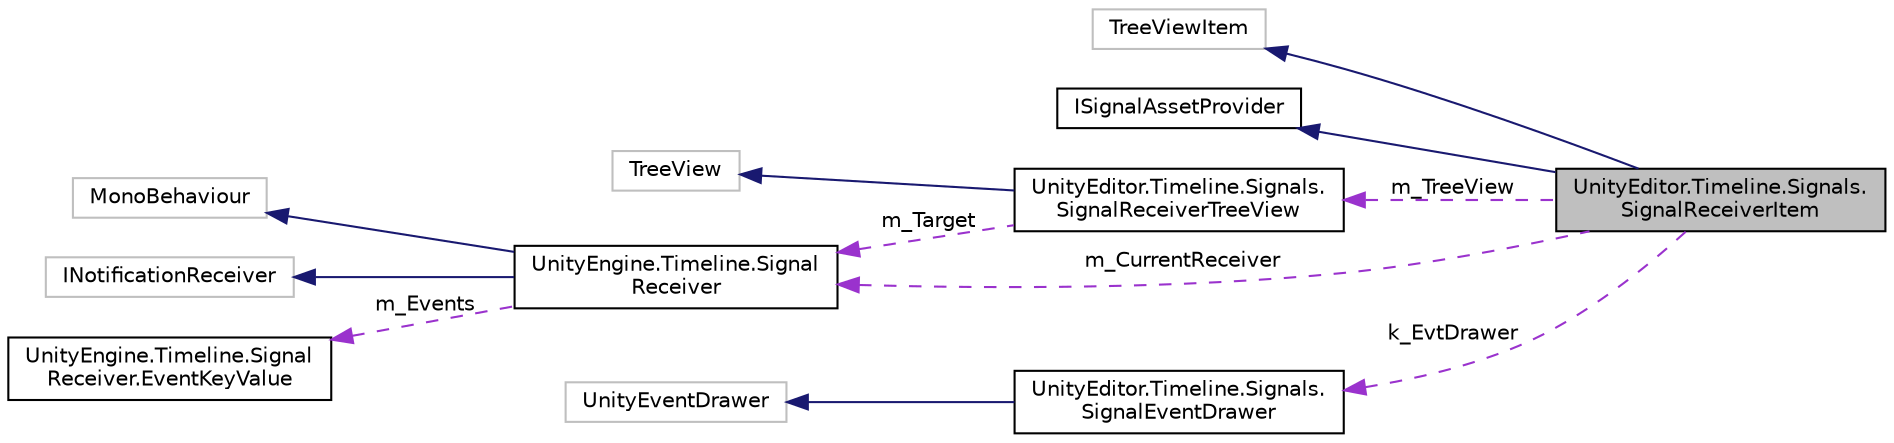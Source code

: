 digraph "UnityEditor.Timeline.Signals.SignalReceiverItem"
{
 // LATEX_PDF_SIZE
  edge [fontname="Helvetica",fontsize="10",labelfontname="Helvetica",labelfontsize="10"];
  node [fontname="Helvetica",fontsize="10",shape=record];
  rankdir="LR";
  Node1 [label="UnityEditor.Timeline.Signals.\lSignalReceiverItem",height=0.2,width=0.4,color="black", fillcolor="grey75", style="filled", fontcolor="black",tooltip=" "];
  Node2 -> Node1 [dir="back",color="midnightblue",fontsize="10",style="solid",fontname="Helvetica"];
  Node2 [label="TreeViewItem",height=0.2,width=0.4,color="grey75", fillcolor="white", style="filled",tooltip=" "];
  Node3 -> Node1 [dir="back",color="midnightblue",fontsize="10",style="solid",fontname="Helvetica"];
  Node3 [label="ISignalAssetProvider",height=0.2,width=0.4,color="black", fillcolor="white", style="filled",URL="$interface_unity_editor_1_1_timeline_1_1_signals_1_1_i_signal_asset_provider.html",tooltip=" "];
  Node4 -> Node1 [dir="back",color="darkorchid3",fontsize="10",style="dashed",label=" m_TreeView" ,fontname="Helvetica"];
  Node4 [label="UnityEditor.Timeline.Signals.\lSignalReceiverTreeView",height=0.2,width=0.4,color="black", fillcolor="white", style="filled",URL="$class_unity_editor_1_1_timeline_1_1_signals_1_1_signal_receiver_tree_view.html",tooltip=" "];
  Node5 -> Node4 [dir="back",color="midnightblue",fontsize="10",style="solid",fontname="Helvetica"];
  Node5 [label="TreeView",height=0.2,width=0.4,color="grey75", fillcolor="white", style="filled",tooltip=" "];
  Node6 -> Node4 [dir="back",color="darkorchid3",fontsize="10",style="dashed",label=" m_Target" ,fontname="Helvetica"];
  Node6 [label="UnityEngine.Timeline.Signal\lReceiver",height=0.2,width=0.4,color="black", fillcolor="white", style="filled",URL="$class_unity_engine_1_1_timeline_1_1_signal_receiver.html",tooltip="Listens for emitted signals and reacts depending on its defined reactions."];
  Node7 -> Node6 [dir="back",color="midnightblue",fontsize="10",style="solid",fontname="Helvetica"];
  Node7 [label="MonoBehaviour",height=0.2,width=0.4,color="grey75", fillcolor="white", style="filled",tooltip=" "];
  Node8 -> Node6 [dir="back",color="midnightblue",fontsize="10",style="solid",fontname="Helvetica"];
  Node8 [label="INotificationReceiver",height=0.2,width=0.4,color="grey75", fillcolor="white", style="filled",tooltip=" "];
  Node9 -> Node6 [dir="back",color="darkorchid3",fontsize="10",style="dashed",label=" m_Events" ,fontname="Helvetica"];
  Node9 [label="UnityEngine.Timeline.Signal\lReceiver.EventKeyValue",height=0.2,width=0.4,color="black", fillcolor="white", style="filled",URL="$class_unity_engine_1_1_timeline_1_1_signal_receiver_1_1_event_key_value.html",tooltip=" "];
  Node6 -> Node1 [dir="back",color="darkorchid3",fontsize="10",style="dashed",label=" m_CurrentReceiver" ,fontname="Helvetica"];
  Node10 -> Node1 [dir="back",color="darkorchid3",fontsize="10",style="dashed",label=" k_EvtDrawer" ,fontname="Helvetica"];
  Node10 [label="UnityEditor.Timeline.Signals.\lSignalEventDrawer",height=0.2,width=0.4,color="black", fillcolor="white", style="filled",URL="$class_unity_editor_1_1_timeline_1_1_signals_1_1_signal_event_drawer.html",tooltip=" "];
  Node11 -> Node10 [dir="back",color="midnightblue",fontsize="10",style="solid",fontname="Helvetica"];
  Node11 [label="UnityEventDrawer",height=0.2,width=0.4,color="grey75", fillcolor="white", style="filled",tooltip=" "];
}
